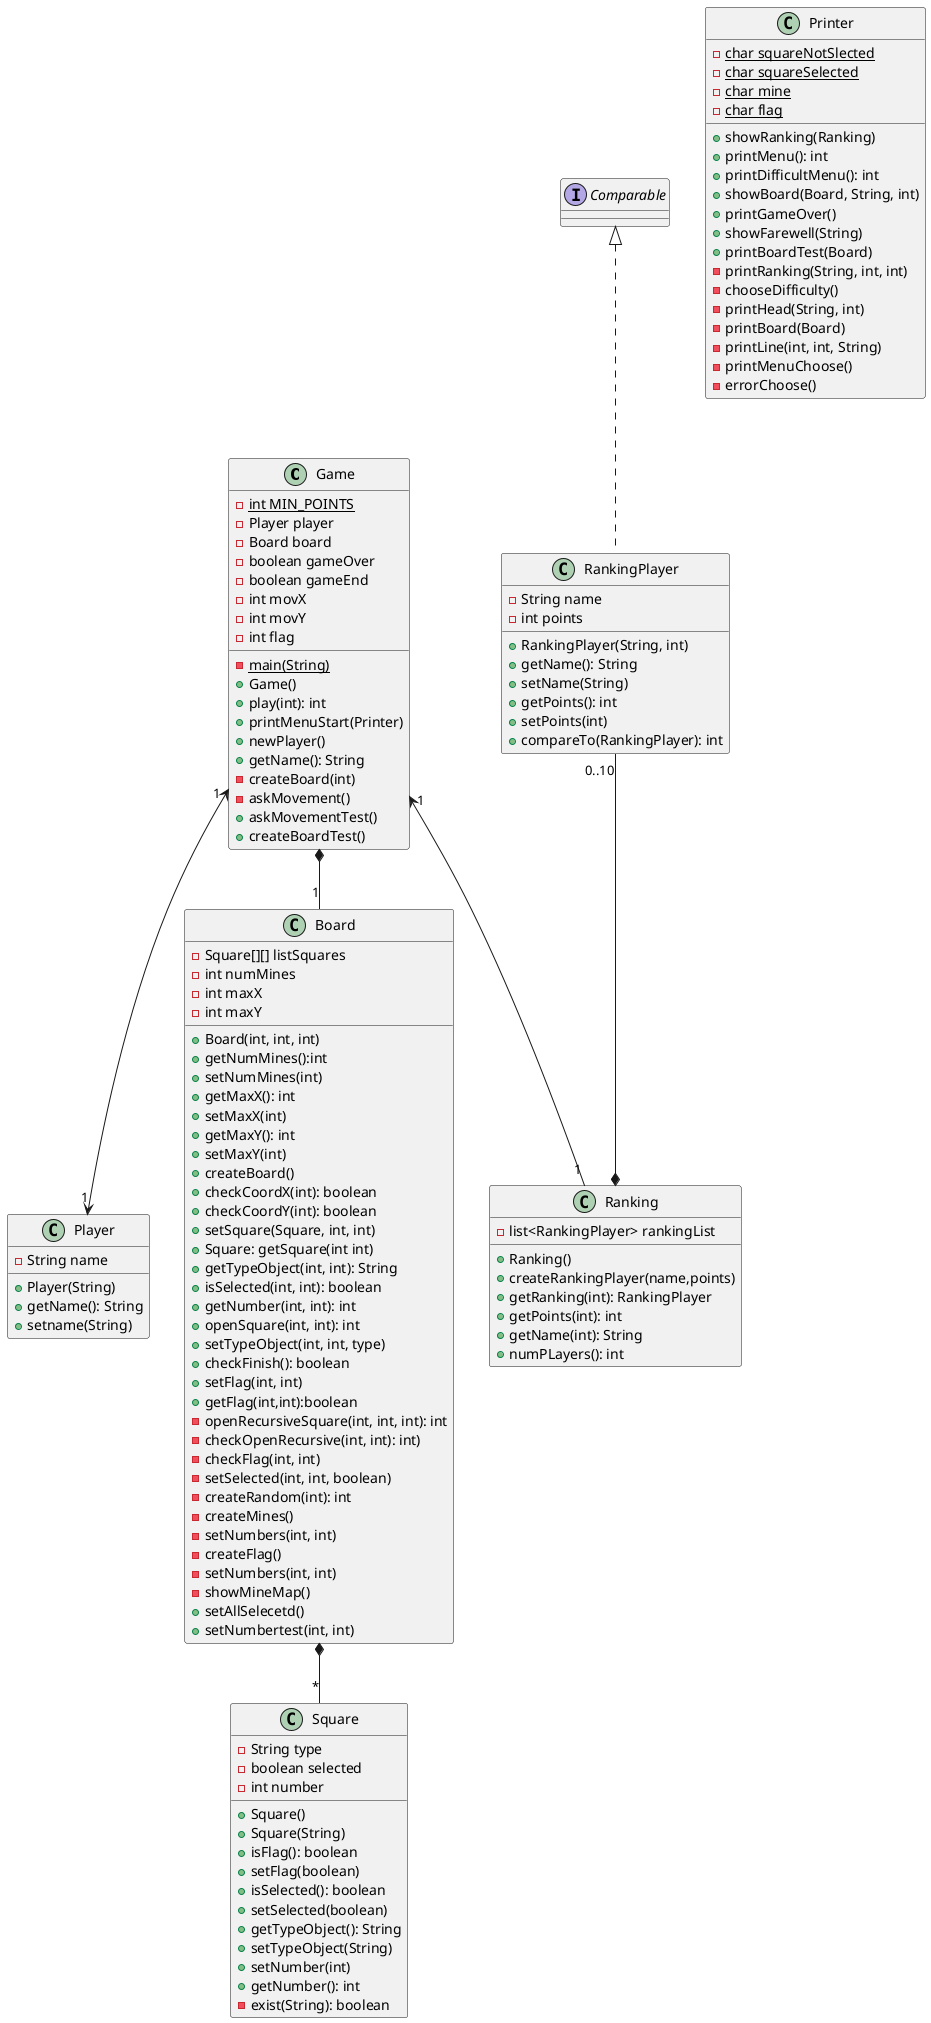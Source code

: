 @startuml
Game "1"<--> "1" Player
Game  *-- "1" Board
Game "1" <-- "1" Ranking

Board *-- "*" Square

RankingPlayer "0..10" --* Ranking

class Printer
{
  -{static} char squareNotSlected
  -{static} char squareSelected
  -{static} char mine
  -{static} char flag
  
  + showRanking(Ranking)
  + printMenu(): int
  + printDifficultMenu(): int
  + showBoard(Board, String, int)
  + printGameOver()
  + showFarewell(String)
  + printBoardTest(Board)  
  - printRanking(String, int, int)
  - chooseDifficulty()  
  - printHead(String, int)
  - printBoard(Board)  
  - printLine(int, int, String)
  - printMenuChoose()
  - errorChoose()  
}


class Game{
  -{static} int MIN_POINTS
  - Player player
  - Board board
  - boolean gameOver
  - boolean gameEnd
  - int movX
  - int movY
  - int flag

  - {static} main(String)
  + Game()
  + play(int): int
  + printMenuStart(Printer)
  + newPlayer()
  + getName(): String
  - createBoard(int)
  - askMovement()
  + askMovementTest()
  + createBoardTest()
}

class Player{
- String name

+ Player(String)
+ getName(): String
+ setname(String)
}

class Board{
  - Square[][] listSquares
  - int numMines
  - int maxX
  - int maxY

  + Board(int, int, int)
  + getNumMines():int
  + setNumMines(int)
  + getMaxX(): int
  + setMaxX(int)
  + getMaxY(): int
  + setMaxY(int)
  + createBoard()
  + checkCoordX(int): boolean
  + checkCoordY(int): boolean
  + setSquare(Square, int, int)
  + Square: getSquare(int int)
  + getTypeObject(int, int): String
  + isSelected(int, int): boolean
  + getNumber(int, int): int
  + openSquare(int, int): int
  + setTypeObject(int, int, type)
  + checkFinish(): boolean
  + setFlag(int, int)
  + getFlag(int,int):boolean
  - openRecursiveSquare(int, int, int): int
  - checkOpenRecursive(int, int): int)
  - checkFlag(int, int)
  - setSelected(int, int, boolean)
  - createRandom(int): int
  - createMines()
  - setNumbers(int, int)
  - createFlag()
  - setNumbers(int, int)
  - showMineMap()
  + setAllSelecetd()
  +  setNumbertest(int, int)
}

class Square{
  - String type
  - boolean selected
  - int number
  
  + Square()
  + Square(String)
  + isFlag(): boolean
  + setFlag(boolean)
  + isSelected(): boolean
  + setSelected(boolean)
  + getTypeObject(): String
  + setTypeObject(String)
  + setNumber(int)
  + getNumber(): int  
  - exist(String): boolean

}


class RankingPlayer implements Comparable{
  - String name
  - int points
  
  + RankingPlayer(String, int)
  + getName(): String
  + setName(String)
  + getPoints(): int
  + setPoints(int)
  + compareTo(RankingPlayer): int
}

class Ranking{
    - list<RankingPlayer> rankingList
  
    + Ranking()
    + createRankingPlayer(name,points)
    + getRanking(int): RankingPlayer 
    + getPoints(int): int
    + getName(int): String
    + numPLayers(): int
}

@enduml